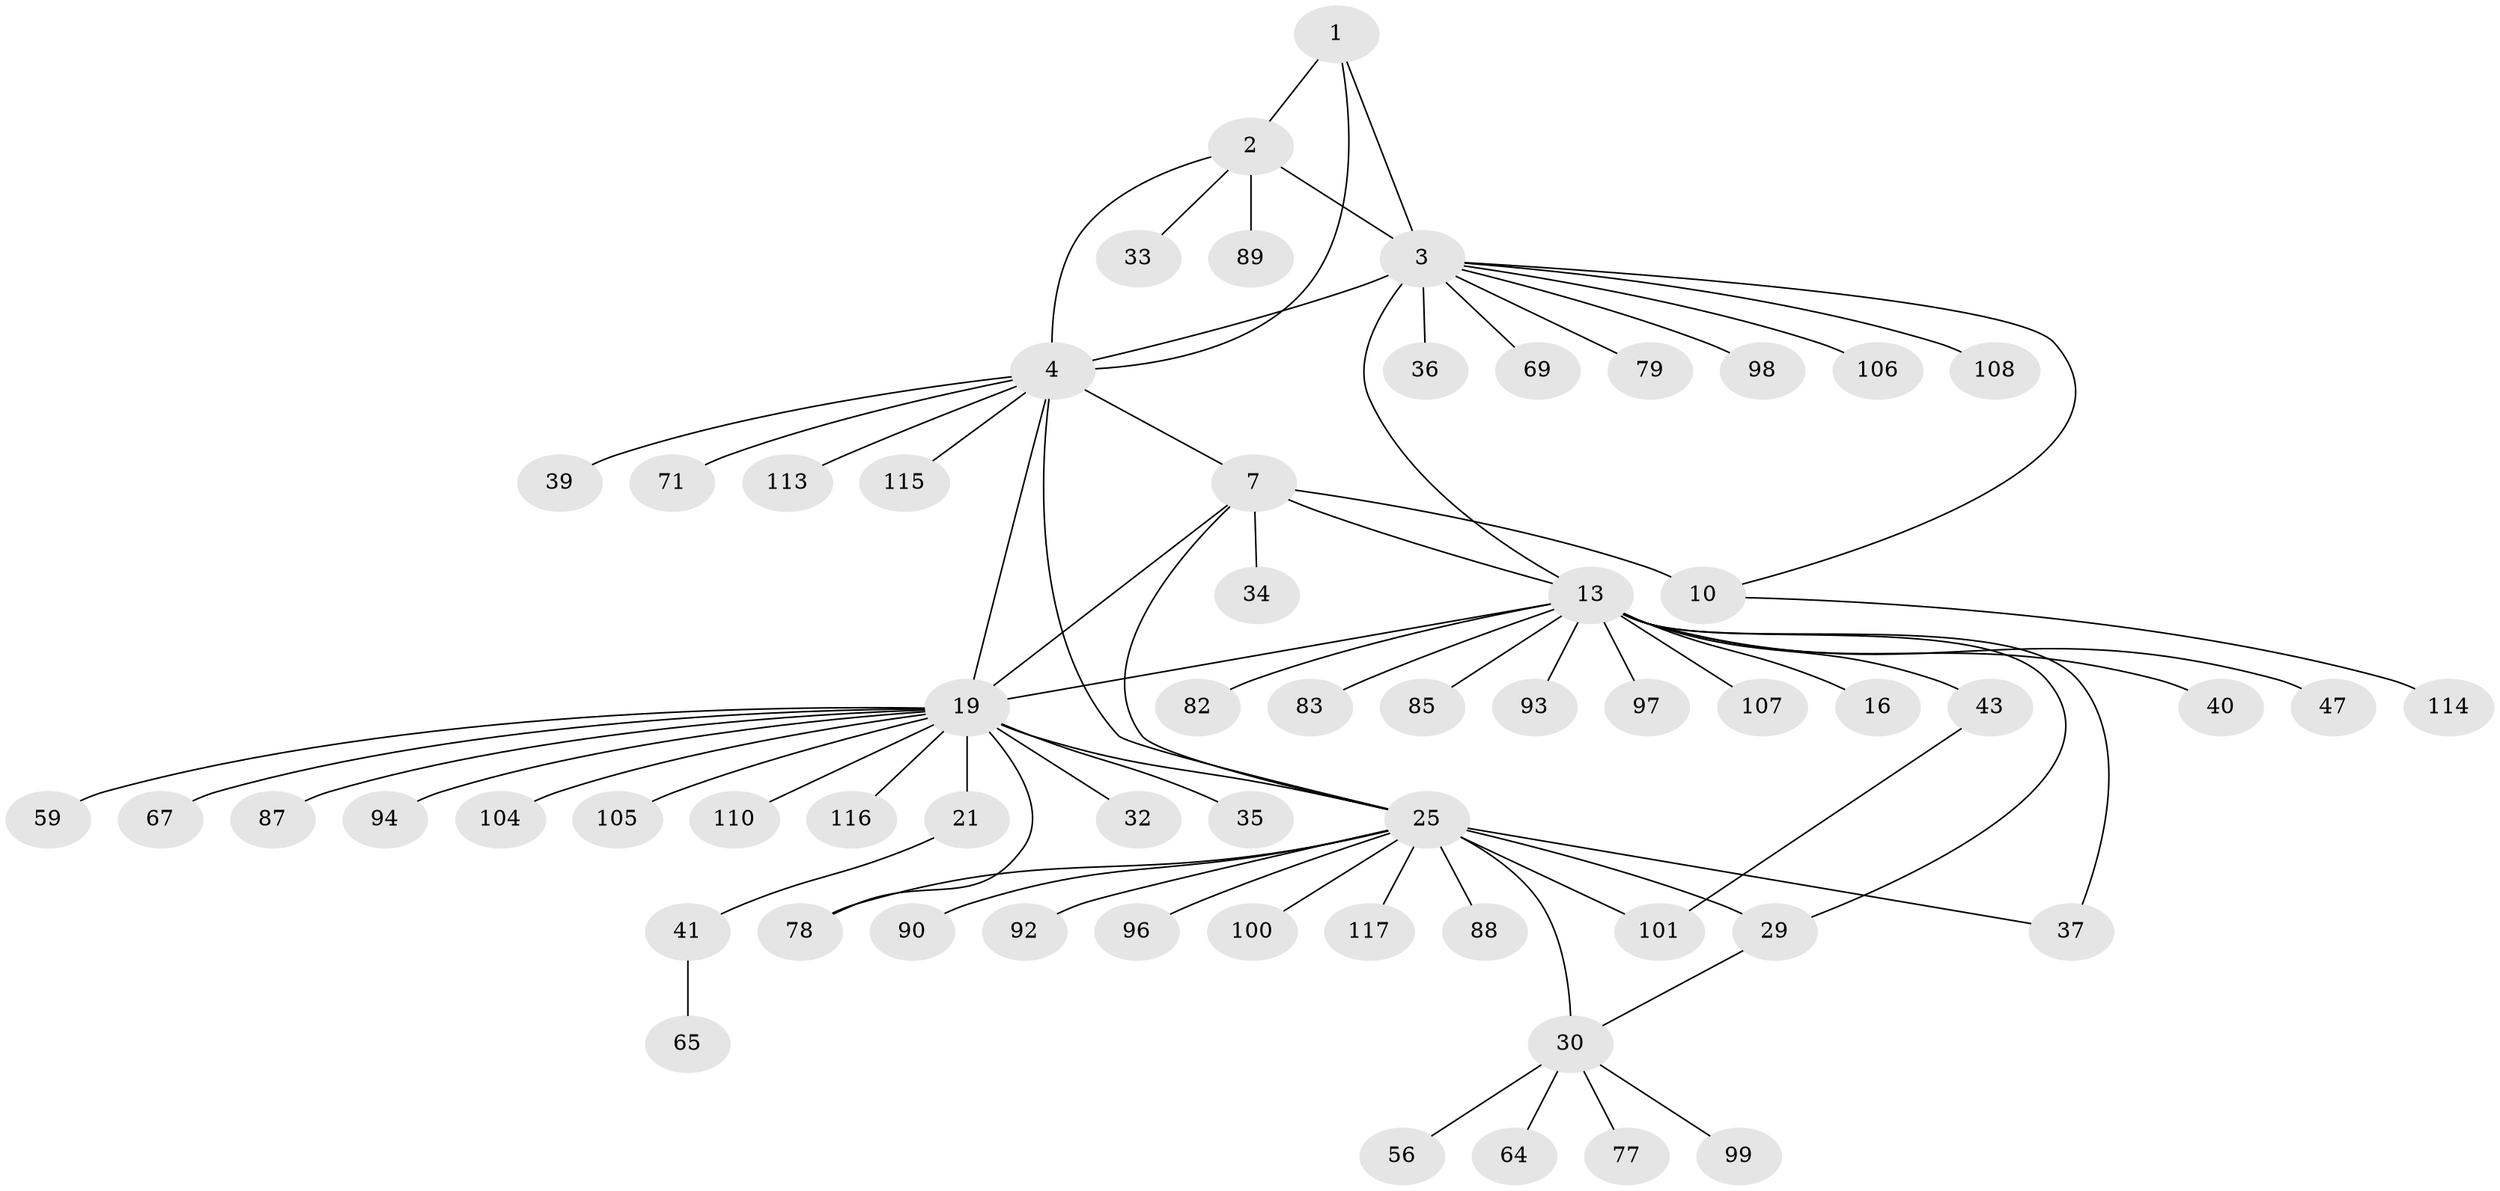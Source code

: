 // original degree distribution, {5: 0.008130081300813009, 7: 0.07317073170731707, 16: 0.008130081300813009, 11: 0.016260162601626018, 8: 0.06504065040650407, 6: 0.04065040650406504, 12: 0.008130081300813009, 17: 0.008130081300813009, 14: 0.008130081300813009, 9: 0.008130081300813009, 1: 0.6097560975609756, 3: 0.04065040650406504, 2: 0.08943089430894309, 4: 0.016260162601626018}
// Generated by graph-tools (version 1.1) at 2025/15/03/09/25 04:15:53]
// undirected, 61 vertices, 74 edges
graph export_dot {
graph [start="1"]
  node [color=gray90,style=filled];
  1;
  2;
  3 [super="+123+49+6+118+81+57+51"];
  4 [super="+91+53+5+42"];
  7 [super="+120+70+9+8"];
  10 [super="+102"];
  13 [super="+62+55+14"];
  16 [super="+58"];
  19 [super="+23+24+20+22+95"];
  21 [super="+109"];
  25 [super="+27+28+26+80"];
  29 [super="+48+86"];
  30;
  32 [super="+75+50"];
  33;
  34 [super="+52"];
  35;
  36;
  37 [super="+74+72"];
  39;
  40;
  41;
  43 [super="+119"];
  47;
  56;
  59;
  64 [super="+122"];
  65;
  67;
  69 [super="+84"];
  71;
  77;
  78 [super="+121"];
  79;
  82;
  83;
  85;
  87;
  88;
  89;
  90;
  92;
  93;
  94;
  96;
  97;
  98;
  99;
  100;
  101;
  104;
  105;
  106;
  107;
  108;
  110;
  113;
  114;
  115;
  116;
  117;
  1 -- 2;
  1 -- 3 [weight=2];
  1 -- 4 [weight=2];
  2 -- 3 [weight=2];
  2 -- 4 [weight=2];
  2 -- 33;
  2 -- 89;
  3 -- 4 [weight=4];
  3 -- 13 [weight=2];
  3 -- 36;
  3 -- 69;
  3 -- 98;
  3 -- 108;
  3 -- 106;
  3 -- 10;
  3 -- 79;
  4 -- 39;
  4 -- 25 [weight=2];
  4 -- 113;
  4 -- 19;
  4 -- 115;
  4 -- 71;
  4 -- 7;
  7 -- 10 [weight=5];
  7 -- 19;
  7 -- 13;
  7 -- 34;
  7 -- 25;
  10 -- 114;
  13 -- 16 [weight=5];
  13 -- 29;
  13 -- 19 [weight=2];
  13 -- 97;
  13 -- 37;
  13 -- 40;
  13 -- 43;
  13 -- 107;
  13 -- 47;
  13 -- 82;
  13 -- 83;
  13 -- 85;
  13 -- 93;
  19 -- 21 [weight=5];
  19 -- 104;
  19 -- 67;
  19 -- 35;
  19 -- 32;
  19 -- 78;
  19 -- 116;
  19 -- 87;
  19 -- 59;
  19 -- 94;
  19 -- 105;
  19 -- 110;
  19 -- 25 [weight=2];
  21 -- 41;
  25 -- 29 [weight=4];
  25 -- 30 [weight=4];
  25 -- 90;
  25 -- 92;
  25 -- 96;
  25 -- 37;
  25 -- 101;
  25 -- 78;
  25 -- 117;
  25 -- 100;
  25 -- 88;
  29 -- 30;
  30 -- 56;
  30 -- 64;
  30 -- 77;
  30 -- 99;
  41 -- 65;
  43 -- 101;
}
